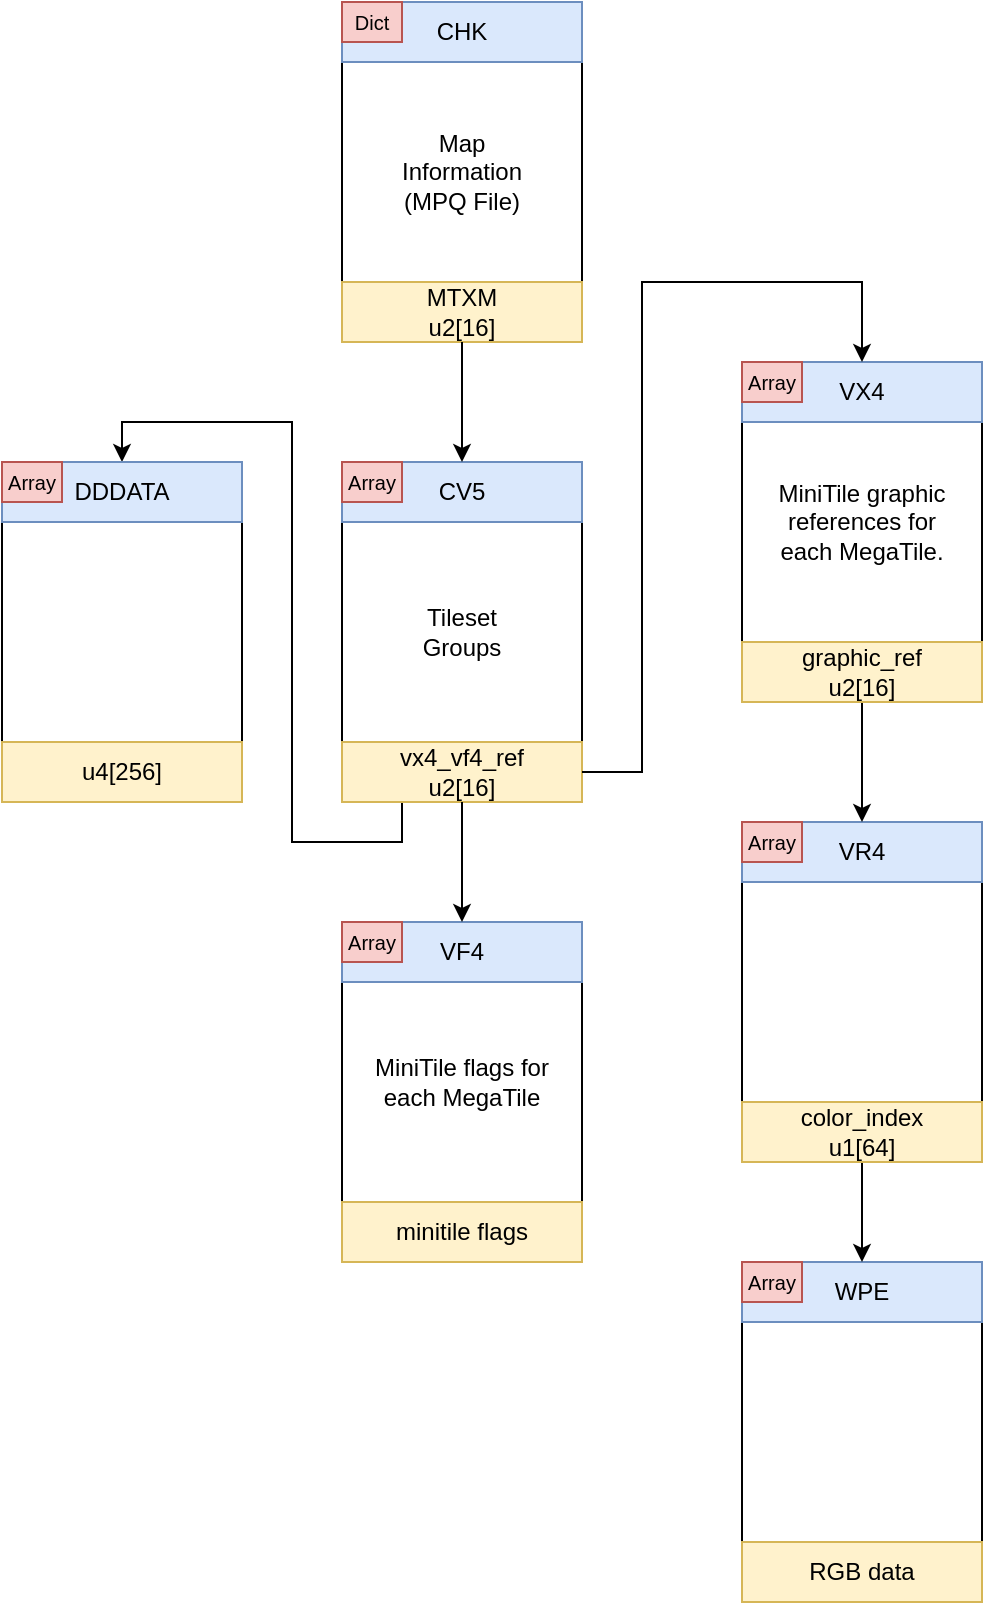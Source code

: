 <mxfile version="25.0.1">
  <diagram name="Seite-1" id="7351q9MtAz3J7EskulSJ">
    <mxGraphModel dx="1845" dy="1761" grid="1" gridSize="10" guides="1" tooltips="1" connect="1" arrows="1" fold="1" page="1" pageScale="1" pageWidth="827" pageHeight="1169" math="0" shadow="0">
      <root>
        <mxCell id="0" />
        <mxCell id="1" parent="0" />
        <mxCell id="4CX_WXpqvXqgN1A4HGdK-1" value="" style="rounded=0;whiteSpace=wrap;html=1;" vertex="1" parent="1">
          <mxGeometry x="150" y="140" width="120" height="170" as="geometry" />
        </mxCell>
        <mxCell id="4CX_WXpqvXqgN1A4HGdK-4" value="" style="rounded=0;whiteSpace=wrap;html=1;" vertex="1" parent="1">
          <mxGeometry x="150" y="370" width="120" height="170" as="geometry" />
        </mxCell>
        <mxCell id="4CX_WXpqvXqgN1A4HGdK-5" value="" style="rounded=0;whiteSpace=wrap;html=1;" vertex="1" parent="1">
          <mxGeometry x="350" y="90" width="120" height="170" as="geometry" />
        </mxCell>
        <mxCell id="4CX_WXpqvXqgN1A4HGdK-7" value="" style="rounded=0;whiteSpace=wrap;html=1;" vertex="1" parent="1">
          <mxGeometry x="350" y="320" width="120" height="170" as="geometry" />
        </mxCell>
        <mxCell id="4CX_WXpqvXqgN1A4HGdK-8" value="" style="rounded=0;whiteSpace=wrap;html=1;" vertex="1" parent="1">
          <mxGeometry x="350" y="540" width="120" height="170" as="geometry" />
        </mxCell>
        <mxCell id="4CX_WXpqvXqgN1A4HGdK-10" value="" style="rounded=0;whiteSpace=wrap;html=1;" vertex="1" parent="1">
          <mxGeometry x="150" y="-90" width="120" height="170" as="geometry" />
        </mxCell>
        <mxCell id="4CX_WXpqvXqgN1A4HGdK-11" value="CHK" style="rounded=0;whiteSpace=wrap;html=1;fillColor=#dae8fc;strokeColor=#6c8ebf;" vertex="1" parent="1">
          <mxGeometry x="150" y="-90" width="120" height="30" as="geometry" />
        </mxCell>
        <mxCell id="4CX_WXpqvXqgN1A4HGdK-12" value="CV5" style="rounded=0;whiteSpace=wrap;html=1;fillColor=#dae8fc;strokeColor=#6c8ebf;" vertex="1" parent="1">
          <mxGeometry x="150" y="140" width="120" height="30" as="geometry" />
        </mxCell>
        <mxCell id="4CX_WXpqvXqgN1A4HGdK-13" value="VF4" style="rounded=0;whiteSpace=wrap;html=1;fillColor=#dae8fc;strokeColor=#6c8ebf;" vertex="1" parent="1">
          <mxGeometry x="150" y="370" width="120" height="30" as="geometry" />
        </mxCell>
        <mxCell id="4CX_WXpqvXqgN1A4HGdK-14" value="VX4" style="rounded=0;whiteSpace=wrap;html=1;fillColor=#dae8fc;strokeColor=#6c8ebf;" vertex="1" parent="1">
          <mxGeometry x="350" y="90" width="120" height="30" as="geometry" />
        </mxCell>
        <mxCell id="4CX_WXpqvXqgN1A4HGdK-16" value="VR4" style="rounded=0;whiteSpace=wrap;html=1;fillColor=#dae8fc;strokeColor=#6c8ebf;" vertex="1" parent="1">
          <mxGeometry x="350" y="320" width="120" height="30" as="geometry" />
        </mxCell>
        <mxCell id="4CX_WXpqvXqgN1A4HGdK-18" value="WPE" style="rounded=0;whiteSpace=wrap;html=1;fillColor=#dae8fc;strokeColor=#6c8ebf;" vertex="1" parent="1">
          <mxGeometry x="350" y="540" width="120" height="30" as="geometry" />
        </mxCell>
        <mxCell id="4CX_WXpqvXqgN1A4HGdK-19" value="MTXM&lt;div&gt;u2[16]&lt;/div&gt;" style="rounded=0;whiteSpace=wrap;html=1;fillColor=#fff2cc;strokeColor=#d6b656;" vertex="1" parent="1">
          <mxGeometry x="150" y="50" width="120" height="30" as="geometry" />
        </mxCell>
        <mxCell id="4CX_WXpqvXqgN1A4HGdK-23" value="" style="endArrow=classic;html=1;rounded=0;exitX=0.5;exitY=1;exitDx=0;exitDy=0;entryX=0.5;entryY=0;entryDx=0;entryDy=0;" edge="1" parent="1" source="4CX_WXpqvXqgN1A4HGdK-19" target="4CX_WXpqvXqgN1A4HGdK-12">
          <mxGeometry width="50" height="50" relative="1" as="geometry">
            <mxPoint x="470" y="270" as="sourcePoint" />
            <mxPoint x="520" y="220" as="targetPoint" />
          </mxGeometry>
        </mxCell>
        <mxCell id="4CX_WXpqvXqgN1A4HGdK-42" style="edgeStyle=orthogonalEdgeStyle;rounded=0;orthogonalLoop=1;jettySize=auto;html=1;exitX=0.25;exitY=1;exitDx=0;exitDy=0;entryX=0.5;entryY=0;entryDx=0;entryDy=0;" edge="1" parent="1" source="4CX_WXpqvXqgN1A4HGdK-24" target="4CX_WXpqvXqgN1A4HGdK-40">
          <mxGeometry relative="1" as="geometry" />
        </mxCell>
        <mxCell id="4CX_WXpqvXqgN1A4HGdK-24" value="vx4_vf4_ref&lt;div&gt;u2[16]&lt;/div&gt;" style="rounded=0;whiteSpace=wrap;html=1;fillColor=#fff2cc;strokeColor=#d6b656;" vertex="1" parent="1">
          <mxGeometry x="150" y="280" width="120" height="30" as="geometry" />
        </mxCell>
        <mxCell id="4CX_WXpqvXqgN1A4HGdK-25" value="" style="endArrow=classic;html=1;rounded=0;exitX=0.5;exitY=1;exitDx=0;exitDy=0;entryX=0.5;entryY=0;entryDx=0;entryDy=0;" edge="1" parent="1" source="4CX_WXpqvXqgN1A4HGdK-24" target="4CX_WXpqvXqgN1A4HGdK-13">
          <mxGeometry width="50" height="50" relative="1" as="geometry">
            <mxPoint x="410" y="270" as="sourcePoint" />
            <mxPoint x="460" y="220" as="targetPoint" />
          </mxGeometry>
        </mxCell>
        <mxCell id="4CX_WXpqvXqgN1A4HGdK-26" value="" style="endArrow=classic;html=1;rounded=0;exitX=1;exitY=0.5;exitDx=0;exitDy=0;entryX=0.5;entryY=0;entryDx=0;entryDy=0;" edge="1" parent="1" source="4CX_WXpqvXqgN1A4HGdK-24" target="4CX_WXpqvXqgN1A4HGdK-14">
          <mxGeometry width="50" height="50" relative="1" as="geometry">
            <mxPoint x="410" y="270" as="sourcePoint" />
            <mxPoint x="460" y="220" as="targetPoint" />
            <Array as="points">
              <mxPoint x="300" y="295" />
              <mxPoint x="300" y="50" />
              <mxPoint x="410" y="50" />
            </Array>
          </mxGeometry>
        </mxCell>
        <mxCell id="4CX_WXpqvXqgN1A4HGdK-56" style="edgeStyle=orthogonalEdgeStyle;rounded=0;orthogonalLoop=1;jettySize=auto;html=1;exitX=0.5;exitY=1;exitDx=0;exitDy=0;entryX=0.5;entryY=0;entryDx=0;entryDy=0;" edge="1" parent="1" source="4CX_WXpqvXqgN1A4HGdK-28" target="4CX_WXpqvXqgN1A4HGdK-16">
          <mxGeometry relative="1" as="geometry" />
        </mxCell>
        <mxCell id="4CX_WXpqvXqgN1A4HGdK-28" value="graphic_ref&lt;div&gt;u2[16]&lt;/div&gt;" style="rounded=0;whiteSpace=wrap;html=1;fillColor=#fff2cc;strokeColor=#d6b656;" vertex="1" parent="1">
          <mxGeometry x="350" y="230" width="120" height="30" as="geometry" />
        </mxCell>
        <mxCell id="4CX_WXpqvXqgN1A4HGdK-58" style="edgeStyle=orthogonalEdgeStyle;rounded=0;orthogonalLoop=1;jettySize=auto;html=1;exitX=0.5;exitY=1;exitDx=0;exitDy=0;entryX=0.5;entryY=0;entryDx=0;entryDy=0;" edge="1" parent="1" source="4CX_WXpqvXqgN1A4HGdK-34" target="4CX_WXpqvXqgN1A4HGdK-18">
          <mxGeometry relative="1" as="geometry" />
        </mxCell>
        <mxCell id="4CX_WXpqvXqgN1A4HGdK-34" value="color_index&lt;div&gt;u1[64]&lt;/div&gt;" style="rounded=0;whiteSpace=wrap;html=1;fillColor=#fff2cc;strokeColor=#d6b656;" vertex="1" parent="1">
          <mxGeometry x="350" y="460" width="120" height="30" as="geometry" />
        </mxCell>
        <mxCell id="4CX_WXpqvXqgN1A4HGdK-35" value="RGB data" style="rounded=0;whiteSpace=wrap;html=1;fillColor=#fff2cc;strokeColor=#d6b656;" vertex="1" parent="1">
          <mxGeometry x="350" y="680" width="120" height="30" as="geometry" />
        </mxCell>
        <mxCell id="4CX_WXpqvXqgN1A4HGdK-36" value="minitile flags" style="rounded=0;whiteSpace=wrap;html=1;fillColor=#fff2cc;strokeColor=#d6b656;" vertex="1" parent="1">
          <mxGeometry x="150" y="510" width="120" height="30" as="geometry" />
        </mxCell>
        <mxCell id="4CX_WXpqvXqgN1A4HGdK-37" value="Map Information&lt;div&gt;(MPQ File)&lt;/div&gt;" style="text;html=1;align=center;verticalAlign=middle;whiteSpace=wrap;rounded=0;" vertex="1" parent="1">
          <mxGeometry x="180" y="-20" width="60" height="30" as="geometry" />
        </mxCell>
        <mxCell id="4CX_WXpqvXqgN1A4HGdK-38" value="Array" style="rounded=0;whiteSpace=wrap;html=1;fillColor=#f8cecc;strokeColor=#b85450;fontSize=10;" vertex="1" parent="1">
          <mxGeometry x="150" y="140" width="30" height="20" as="geometry" />
        </mxCell>
        <mxCell id="4CX_WXpqvXqgN1A4HGdK-39" value="" style="rounded=0;whiteSpace=wrap;html=1;" vertex="1" parent="1">
          <mxGeometry x="-20" y="140" width="120" height="170" as="geometry" />
        </mxCell>
        <mxCell id="4CX_WXpqvXqgN1A4HGdK-40" value="DDDATA" style="rounded=0;whiteSpace=wrap;html=1;fillColor=#dae8fc;strokeColor=#6c8ebf;" vertex="1" parent="1">
          <mxGeometry x="-20" y="140" width="120" height="30" as="geometry" />
        </mxCell>
        <mxCell id="4CX_WXpqvXqgN1A4HGdK-41" value="u4[256]" style="rounded=0;whiteSpace=wrap;html=1;fillColor=#fff2cc;strokeColor=#d6b656;" vertex="1" parent="1">
          <mxGeometry x="-20" y="280" width="120" height="30" as="geometry" />
        </mxCell>
        <mxCell id="4CX_WXpqvXqgN1A4HGdK-43" value="Array" style="rounded=0;whiteSpace=wrap;html=1;fillColor=#f8cecc;strokeColor=#b85450;fontSize=10;" vertex="1" parent="1">
          <mxGeometry x="350" y="90" width="30" height="20" as="geometry" />
        </mxCell>
        <mxCell id="4CX_WXpqvXqgN1A4HGdK-44" value="Array" style="rounded=0;whiteSpace=wrap;html=1;fillColor=#f8cecc;strokeColor=#b85450;fontSize=10;" vertex="1" parent="1">
          <mxGeometry x="350" y="320" width="30" height="20" as="geometry" />
        </mxCell>
        <mxCell id="4CX_WXpqvXqgN1A4HGdK-45" value="Array" style="rounded=0;whiteSpace=wrap;html=1;fillColor=#f8cecc;strokeColor=#b85450;fontSize=10;" vertex="1" parent="1">
          <mxGeometry x="350" y="540" width="30" height="20" as="geometry" />
        </mxCell>
        <mxCell id="4CX_WXpqvXqgN1A4HGdK-46" value="Array" style="rounded=0;whiteSpace=wrap;html=1;fillColor=#f8cecc;strokeColor=#b85450;fontSize=10;" vertex="1" parent="1">
          <mxGeometry x="150" y="370" width="30" height="20" as="geometry" />
        </mxCell>
        <mxCell id="4CX_WXpqvXqgN1A4HGdK-49" value="Array" style="rounded=0;whiteSpace=wrap;html=1;fillColor=#f8cecc;strokeColor=#b85450;fontSize=10;" vertex="1" parent="1">
          <mxGeometry x="-20" y="140" width="30" height="20" as="geometry" />
        </mxCell>
        <mxCell id="4CX_WXpqvXqgN1A4HGdK-50" value="Dict" style="rounded=0;whiteSpace=wrap;html=1;fillColor=#f8cecc;strokeColor=#b85450;fontSize=10;" vertex="1" parent="1">
          <mxGeometry x="150" y="-90" width="30" height="20" as="geometry" />
        </mxCell>
        <mxCell id="4CX_WXpqvXqgN1A4HGdK-51" value="Tileset Groups" style="text;html=1;align=center;verticalAlign=middle;whiteSpace=wrap;rounded=0;" vertex="1" parent="1">
          <mxGeometry x="180" y="210" width="60" height="30" as="geometry" />
        </mxCell>
        <mxCell id="4CX_WXpqvXqgN1A4HGdK-52" value="MiniTile flags for each MegaTile" style="text;html=1;align=center;verticalAlign=middle;whiteSpace=wrap;rounded=0;" vertex="1" parent="1">
          <mxGeometry x="160" y="420" width="100" height="60" as="geometry" />
        </mxCell>
        <mxCell id="4CX_WXpqvXqgN1A4HGdK-53" value="MiniTile graphic references for each MegaTile." style="text;html=1;align=center;verticalAlign=middle;whiteSpace=wrap;rounded=0;" vertex="1" parent="1">
          <mxGeometry x="362" y="150" width="96" height="40" as="geometry" />
        </mxCell>
      </root>
    </mxGraphModel>
  </diagram>
</mxfile>
